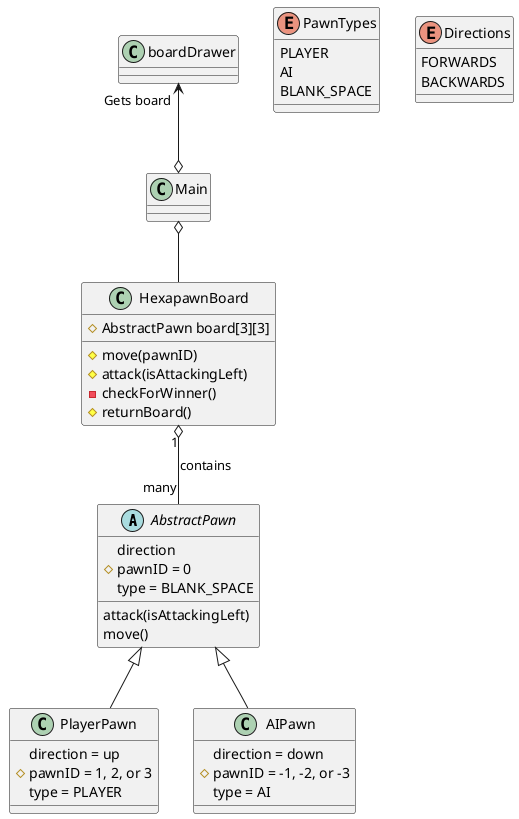 @startuml
'https://plantuml.com/class-diagram


abstract class AbstractPawn{
    direction
    # {field} pawnID = 0
    type = BLANK_SPACE
    attack(isAttackingLeft)
    move()
}

class PlayerPawn{
    direction = up
    # pawnID = 1, 2, or 3
    type = PLAYER
}

class AIPawn{
    direction = down
    # pawnID = -1, -2, or -3
    type = AI
}

class HexapawnBoard{
    # AbstractPawn board[3][3]
    # move(pawnID)
    # attack(isAttackingLeft)
    - checkForWinner()
    # returnBoard()
}

class boardDrawer{

}

class Main{

}

enum PawnTypes{
    PLAYER
    AI
    BLANK_SPACE
}

enum Directions{
    FORWARDS
    BACKWARDS
}

boardDrawer "Gets board" <--o Main
Main o-- HexapawnBoard
HexapawnBoard "1" o-- "many" AbstractPawn : contains
AbstractPawn <|-- PlayerPawn
AbstractPawn <|-- AIPawn

@enduml